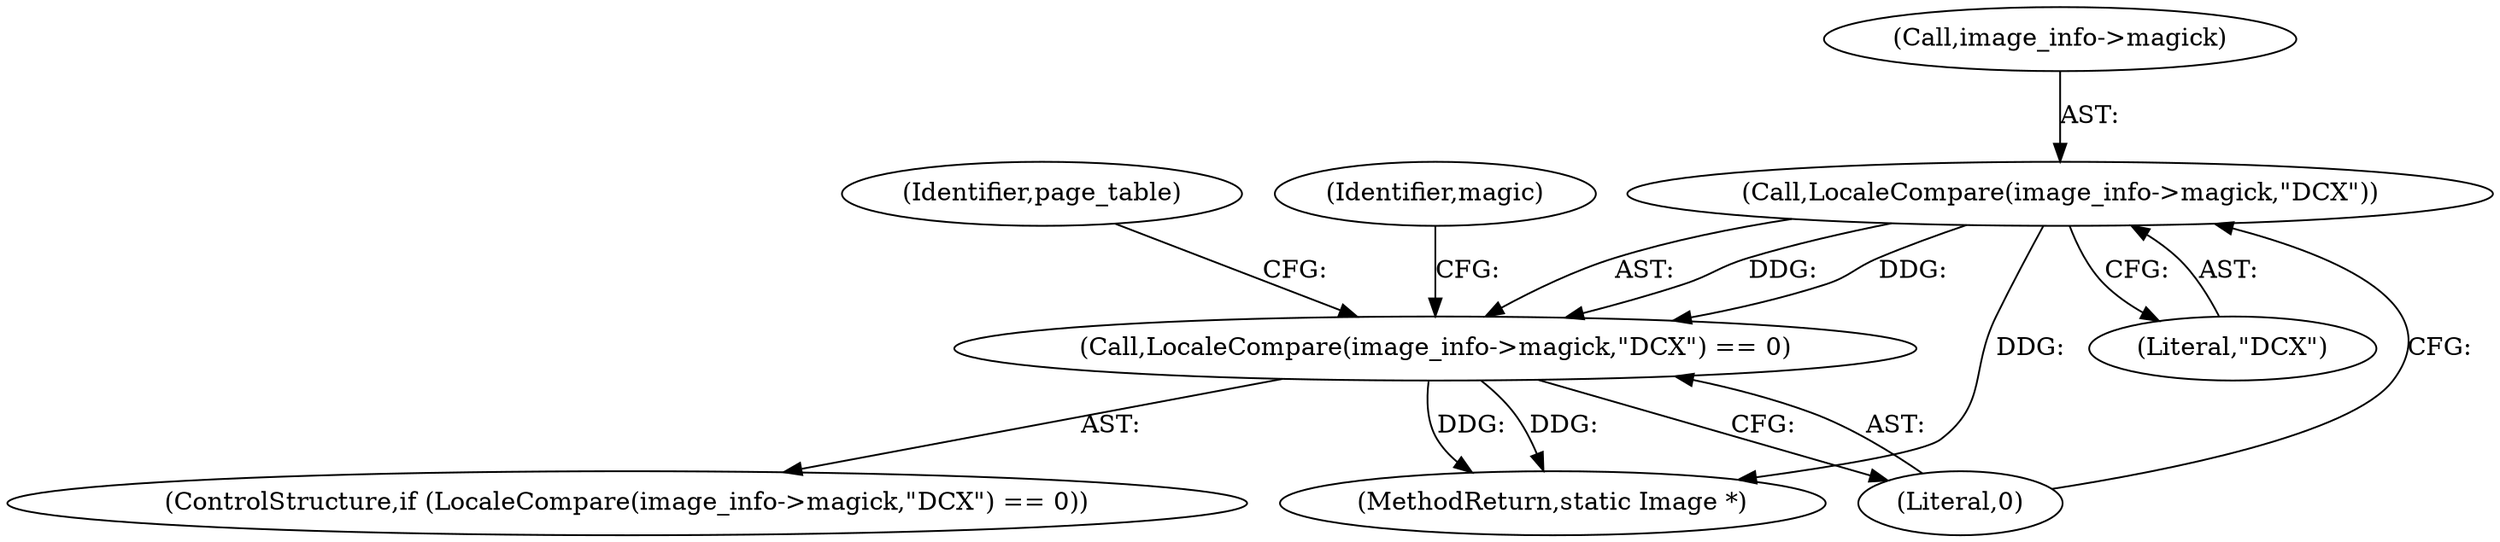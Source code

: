 digraph "0_ImageMagick_f6e9d0d9955e85bdd7540b251cd50d598dacc5e6_44@pointer" {
"1000225" [label="(Call,LocaleCompare(image_info->magick,\"DCX\"))"];
"1000224" [label="(Call,LocaleCompare(image_info->magick,\"DCX\") == 0)"];
"1000224" [label="(Call,LocaleCompare(image_info->magick,\"DCX\") == 0)"];
"1001917" [label="(MethodReturn,static Image *)"];
"1000223" [label="(ControlStructure,if (LocaleCompare(image_info->magick,\"DCX\") == 0))"];
"1000230" [label="(Literal,0)"];
"1000229" [label="(Literal,\"DCX\")"];
"1000289" [label="(Identifier,page_table)"];
"1000225" [label="(Call,LocaleCompare(image_info->magick,\"DCX\"))"];
"1000226" [label="(Call,image_info->magick)"];
"1000234" [label="(Identifier,magic)"];
"1000225" -> "1000224"  [label="AST: "];
"1000225" -> "1000229"  [label="CFG: "];
"1000226" -> "1000225"  [label="AST: "];
"1000229" -> "1000225"  [label="AST: "];
"1000230" -> "1000225"  [label="CFG: "];
"1000225" -> "1001917"  [label="DDG: "];
"1000225" -> "1000224"  [label="DDG: "];
"1000225" -> "1000224"  [label="DDG: "];
"1000224" -> "1000223"  [label="AST: "];
"1000224" -> "1000230"  [label="CFG: "];
"1000230" -> "1000224"  [label="AST: "];
"1000234" -> "1000224"  [label="CFG: "];
"1000289" -> "1000224"  [label="CFG: "];
"1000224" -> "1001917"  [label="DDG: "];
"1000224" -> "1001917"  [label="DDG: "];
}
